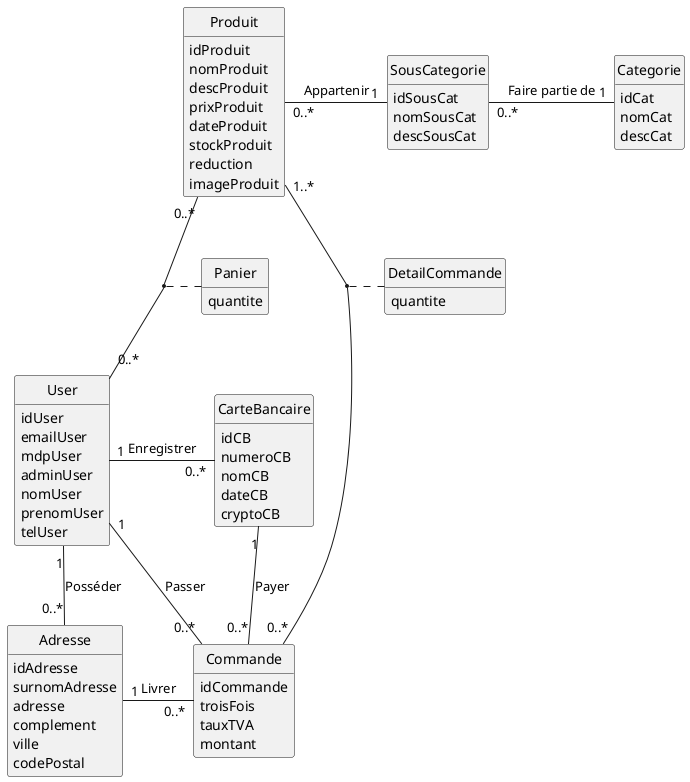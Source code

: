 @startuml
class Produit{
    idProduit
    nomProduit
    descProduit
    prixProduit
    dateProduit
    stockProduit
    reduction
    imageProduit
}
class Categorie{
    idCat
    nomCat
    descCat
}
class SousCategorie{
    idSousCat
    nomSousCat
    descSousCat
}
class DetailCommande{
    quantite    
}
class Commande{
    idCommande
    troisFois
    tauxTVA
    montant
}
class User{
    idUser
    emailUser
    mdpUser
    adminUser
    nomUser
    prenomUser
    telUser
}
class Adresse{
    idAdresse
    surnomAdresse
    adresse
    complement
    ville
    codePostal
}
class CarteBancaire{
    idCB
    numeroCB
    nomCB
    dateCB
    cryptoCB
}
class Panier {
    quantite
}

Produit "0..*" - "1" SousCategorie : Appartenir
SousCategorie "0..*" - "1" Categorie : Faire partie de
Produit "1..*" -- "0..*" Commande
(Commande, Produit) .. DetailCommande

User "1" - "0..*" Commande : Passer
Adresse "1" - "0..*" Commande : Livrer
CarteBancaire "1" -- "0..*" Commande : Payer

User "1" -- "0..*" Adresse : Posséder
User "1" - "0..*" CarteBancaire  : Enregistrer

Produit "0..*" -- "0..*" User
(User, Produit) .. Panier




hide empty methods
hide circle
@enduml